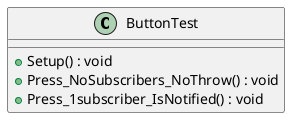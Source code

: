 @startuml
class ButtonTest {
    + Setup() : void
    + Press_NoSubscribers_NoThrow() : void
    + Press_1subscriber_IsNotified() : void
}
@enduml
